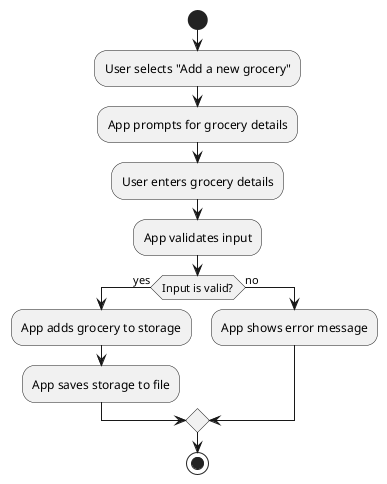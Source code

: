 @startuml
start
:User selects "Add a new grocery";
:App prompts for grocery details;
:User enters grocery details;
:App validates input;
if (Input is valid?) then (yes)
    :App adds grocery to storage;
    :App saves storage to file;
else (no)
    :App shows error message;
endif
stop
@enduml